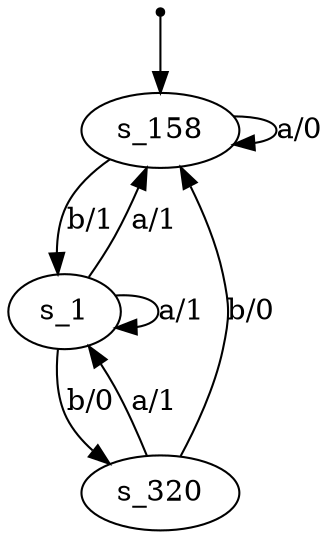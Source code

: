 digraph fsm {
	s_158 [root=true]
	s_1
	s_320
	qi [shape = point]
	qi -> s_158
	s_158 -> s_1 [label="b/1"]
	s_1 -> s_320 [label="b/0"]
	s_320 -> s_158 [label="b/0"]
	s_158 -> s_158 [label="a/0"]
	s_1 -> s_1 [label="a/1"]
	s_320 -> s_1 [label="a/1"]
	s_1 -> s_158 [label="a/1"]
}